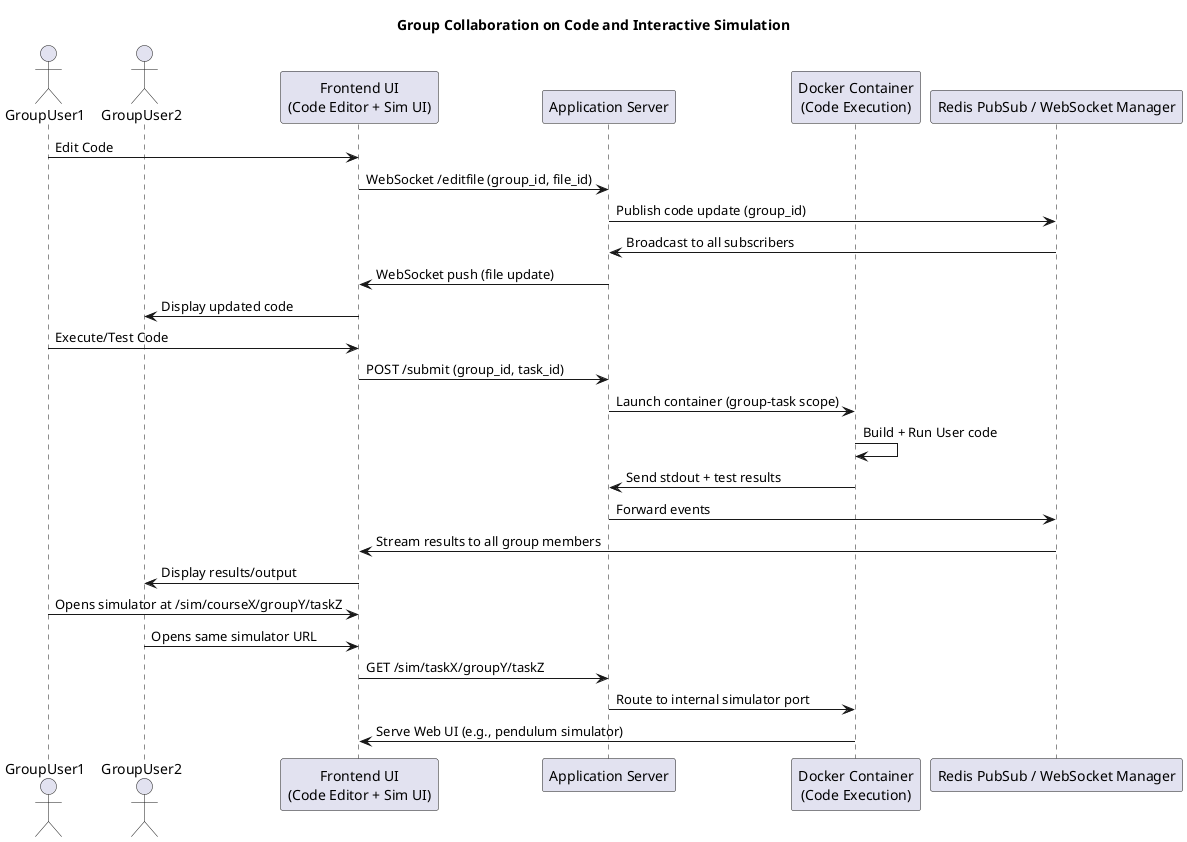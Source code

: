 @startuml
title Group Collaboration on Code and Interactive Simulation

actor GroupUser1
actor GroupUser2

participant "Frontend UI\n(Code Editor + Sim UI)" as UI
participant "Application Server" as Backend
participant "Docker Container\n(Code Execution)" as Container
participant "Redis PubSub / WebSocket Manager" as WS


GroupUser1 -> UI : Edit Code
UI -> Backend : WebSocket /editfile (group_id, file_id)
Backend -> WS : Publish code update (group_id)
WS -> Backend : Broadcast to all subscribers
Backend -> UI : WebSocket push (file update)
UI -> GroupUser2 : Display updated code

' ======= Execute/Test Code=====
GroupUser1 -> UI : Execute/Test Code
UI -> Backend : POST /submit (group_id, task_id)
Backend -> Container : Launch container (group-task scope)
Container -> Container : Build + Run User code
Container -> Backend : Send stdout + test results
Backend -> WS : Forward events
WS -> UI : Stream results to all group members
UI -> GroupUser2 : Display results/output


GroupUser1 -> UI : Opens simulator at /sim/courseX/groupY/taskZ
GroupUser2 -> UI : Opens same simulator URL
UI -> Backend : GET /sim/taskX/groupY/taskZ
Backend -> Container : Route to internal simulator port
Container -> UI : Serve Web UI (e.g., pendulum simulator)

@enduml

